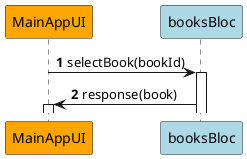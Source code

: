 @startuml
'https://plantuml.com/sequence-diagram

autonumber
autoactivate on

participant MainAppUI as "MainAppUI" #orange
participant booksBloc as "booksBloc" #LightBlue


MainAppUI -> booksBloc: selectBook(bookId)
booksBloc -> "MainAppUI": response(book)

@enduml


